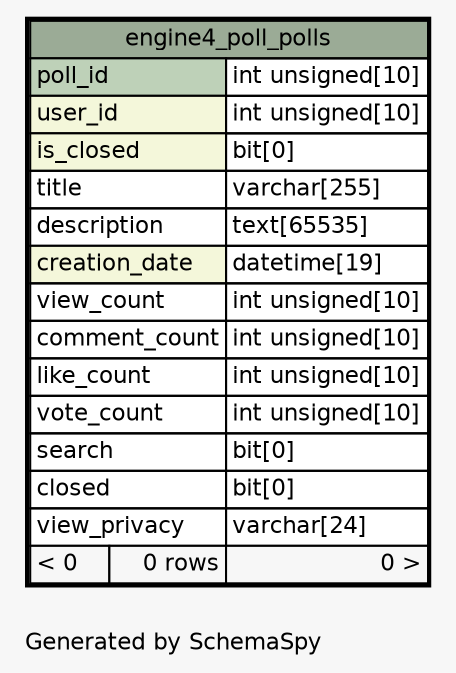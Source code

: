 // dot 2.38.0 on Windows 10 10.0
// SchemaSpy rev 590
digraph "oneDegreeRelationshipsDiagram" {
  graph [
    rankdir="RL"
    bgcolor="#f7f7f7"
    label="\nGenerated by SchemaSpy"
    labeljust="l"
    nodesep="0.18"
    ranksep="0.46"
    fontname="Helvetica"
    fontsize="11"
  ];
  node [
    fontname="Helvetica"
    fontsize="11"
    shape="plaintext"
  ];
  edge [
    arrowsize="0.8"
  ];
  "engine4_poll_polls" [
    label=<
    <TABLE BORDER="2" CELLBORDER="1" CELLSPACING="0" BGCOLOR="#ffffff">
      <TR><TD COLSPAN="3" BGCOLOR="#9bab96" ALIGN="CENTER">engine4_poll_polls</TD></TR>
      <TR><TD PORT="poll_id" COLSPAN="2" BGCOLOR="#bed1b8" ALIGN="LEFT">poll_id</TD><TD PORT="poll_id.type" ALIGN="LEFT">int unsigned[10]</TD></TR>
      <TR><TD PORT="user_id" COLSPAN="2" BGCOLOR="#f4f7da" ALIGN="LEFT">user_id</TD><TD PORT="user_id.type" ALIGN="LEFT">int unsigned[10]</TD></TR>
      <TR><TD PORT="is_closed" COLSPAN="2" BGCOLOR="#f4f7da" ALIGN="LEFT">is_closed</TD><TD PORT="is_closed.type" ALIGN="LEFT">bit[0]</TD></TR>
      <TR><TD PORT="title" COLSPAN="2" ALIGN="LEFT">title</TD><TD PORT="title.type" ALIGN="LEFT">varchar[255]</TD></TR>
      <TR><TD PORT="description" COLSPAN="2" ALIGN="LEFT">description</TD><TD PORT="description.type" ALIGN="LEFT">text[65535]</TD></TR>
      <TR><TD PORT="creation_date" COLSPAN="2" BGCOLOR="#f4f7da" ALIGN="LEFT">creation_date</TD><TD PORT="creation_date.type" ALIGN="LEFT">datetime[19]</TD></TR>
      <TR><TD PORT="view_count" COLSPAN="2" ALIGN="LEFT">view_count</TD><TD PORT="view_count.type" ALIGN="LEFT">int unsigned[10]</TD></TR>
      <TR><TD PORT="comment_count" COLSPAN="2" ALIGN="LEFT">comment_count</TD><TD PORT="comment_count.type" ALIGN="LEFT">int unsigned[10]</TD></TR>
      <TR><TD PORT="like_count" COLSPAN="2" ALIGN="LEFT">like_count</TD><TD PORT="like_count.type" ALIGN="LEFT">int unsigned[10]</TD></TR>
      <TR><TD PORT="vote_count" COLSPAN="2" ALIGN="LEFT">vote_count</TD><TD PORT="vote_count.type" ALIGN="LEFT">int unsigned[10]</TD></TR>
      <TR><TD PORT="search" COLSPAN="2" ALIGN="LEFT">search</TD><TD PORT="search.type" ALIGN="LEFT">bit[0]</TD></TR>
      <TR><TD PORT="closed" COLSPAN="2" ALIGN="LEFT">closed</TD><TD PORT="closed.type" ALIGN="LEFT">bit[0]</TD></TR>
      <TR><TD PORT="view_privacy" COLSPAN="2" ALIGN="LEFT">view_privacy</TD><TD PORT="view_privacy.type" ALIGN="LEFT">varchar[24]</TD></TR>
      <TR><TD ALIGN="LEFT" BGCOLOR="#f7f7f7">&lt; 0</TD><TD ALIGN="RIGHT" BGCOLOR="#f7f7f7">0 rows</TD><TD ALIGN="RIGHT" BGCOLOR="#f7f7f7">0 &gt;</TD></TR>
    </TABLE>>
    URL="engine4_poll_polls.html"
    tooltip="engine4_poll_polls"
  ];
}
